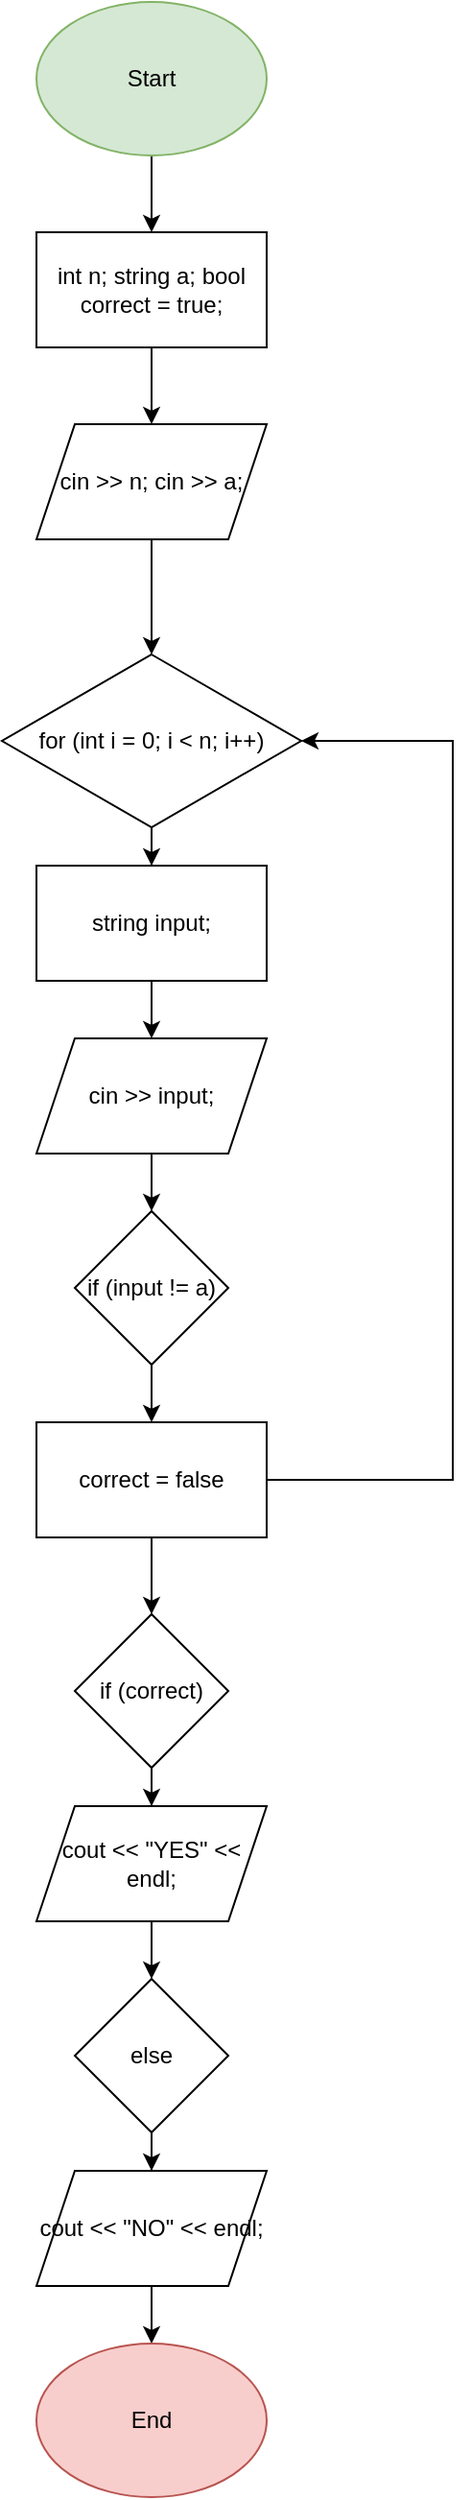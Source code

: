 <mxfile version="24.9.3">
  <diagram name="Сторінка-1" id="jXbTUD86LVRf5jN5GR6P">
    <mxGraphModel grid="1" page="1" gridSize="10" guides="1" tooltips="1" connect="1" arrows="1" fold="1" pageScale="1" pageWidth="827" pageHeight="1169" math="0" shadow="0">
      <root>
        <mxCell id="0" />
        <mxCell id="1" parent="0" />
        <mxCell id="UN4iStNIe70_2WzSZmwD-2" style="edgeStyle=orthogonalEdgeStyle;rounded=0;orthogonalLoop=1;jettySize=auto;html=1;" edge="1" parent="1" source="UN4iStNIe70_2WzSZmwD-1" target="UN4iStNIe70_2WzSZmwD-3">
          <mxGeometry relative="1" as="geometry">
            <mxPoint x="414" y="-580" as="targetPoint" />
          </mxGeometry>
        </mxCell>
        <mxCell id="UN4iStNIe70_2WzSZmwD-1" value="Start" style="ellipse;whiteSpace=wrap;html=1;fillColor=#d5e8d4;strokeColor=#82b366;" vertex="1" parent="1">
          <mxGeometry x="354" y="-730" width="120" height="80" as="geometry" />
        </mxCell>
        <mxCell id="UN4iStNIe70_2WzSZmwD-4" style="edgeStyle=orthogonalEdgeStyle;rounded=0;orthogonalLoop=1;jettySize=auto;html=1;" edge="1" parent="1" source="UN4iStNIe70_2WzSZmwD-3" target="UN4iStNIe70_2WzSZmwD-5">
          <mxGeometry relative="1" as="geometry">
            <mxPoint x="414" y="-500" as="targetPoint" />
          </mxGeometry>
        </mxCell>
        <mxCell id="UN4iStNIe70_2WzSZmwD-3" value="int n; string a; bool correct = true;" style="rounded=0;whiteSpace=wrap;html=1;" vertex="1" parent="1">
          <mxGeometry x="354" y="-610" width="120" height="60" as="geometry" />
        </mxCell>
        <mxCell id="UN4iStNIe70_2WzSZmwD-6" style="edgeStyle=orthogonalEdgeStyle;rounded=0;orthogonalLoop=1;jettySize=auto;html=1;" edge="1" parent="1" source="UN4iStNIe70_2WzSZmwD-5" target="UN4iStNIe70_2WzSZmwD-8">
          <mxGeometry relative="1" as="geometry">
            <mxPoint x="414" y="-430" as="targetPoint" />
          </mxGeometry>
        </mxCell>
        <mxCell id="UN4iStNIe70_2WzSZmwD-5" value="cin &gt;&gt; n; cin &gt;&gt; a;" style="shape=parallelogram;perimeter=parallelogramPerimeter;whiteSpace=wrap;html=1;fixedSize=1;" vertex="1" parent="1">
          <mxGeometry x="354" y="-510" width="120" height="60" as="geometry" />
        </mxCell>
        <mxCell id="UN4iStNIe70_2WzSZmwD-9" style="edgeStyle=orthogonalEdgeStyle;rounded=0;orthogonalLoop=1;jettySize=auto;html=1;" edge="1" parent="1" source="UN4iStNIe70_2WzSZmwD-8" target="UN4iStNIe70_2WzSZmwD-10">
          <mxGeometry relative="1" as="geometry">
            <mxPoint x="414" y="-250" as="targetPoint" />
          </mxGeometry>
        </mxCell>
        <mxCell id="UN4iStNIe70_2WzSZmwD-8" value="for (int i = 0; i &lt; n; i++)" style="rhombus;whiteSpace=wrap;html=1;" vertex="1" parent="1">
          <mxGeometry x="336" y="-390" width="156" height="90" as="geometry" />
        </mxCell>
        <mxCell id="UN4iStNIe70_2WzSZmwD-12" value="" style="edgeStyle=orthogonalEdgeStyle;rounded=0;orthogonalLoop=1;jettySize=auto;html=1;" edge="1" parent="1" source="UN4iStNIe70_2WzSZmwD-10" target="UN4iStNIe70_2WzSZmwD-11">
          <mxGeometry relative="1" as="geometry" />
        </mxCell>
        <mxCell id="UN4iStNIe70_2WzSZmwD-10" value="string input;" style="rounded=0;whiteSpace=wrap;html=1;" vertex="1" parent="1">
          <mxGeometry x="354" y="-280" width="120" height="60" as="geometry" />
        </mxCell>
        <mxCell id="UN4iStNIe70_2WzSZmwD-14" style="edgeStyle=orthogonalEdgeStyle;rounded=0;orthogonalLoop=1;jettySize=auto;html=1;entryX=0.5;entryY=0;entryDx=0;entryDy=0;" edge="1" parent="1" source="UN4iStNIe70_2WzSZmwD-11" target="UN4iStNIe70_2WzSZmwD-13">
          <mxGeometry relative="1" as="geometry" />
        </mxCell>
        <mxCell id="UN4iStNIe70_2WzSZmwD-11" value="cin &gt;&gt; input;" style="shape=parallelogram;perimeter=parallelogramPerimeter;whiteSpace=wrap;html=1;fixedSize=1;rounded=0;" vertex="1" parent="1">
          <mxGeometry x="354" y="-190" width="120" height="60" as="geometry" />
        </mxCell>
        <mxCell id="UN4iStNIe70_2WzSZmwD-15" style="edgeStyle=orthogonalEdgeStyle;rounded=0;orthogonalLoop=1;jettySize=auto;html=1;" edge="1" parent="1" source="UN4iStNIe70_2WzSZmwD-13" target="UN4iStNIe70_2WzSZmwD-16">
          <mxGeometry relative="1" as="geometry">
            <mxPoint x="414" y="20" as="targetPoint" />
          </mxGeometry>
        </mxCell>
        <mxCell id="UN4iStNIe70_2WzSZmwD-13" value="if (input != a)" style="rhombus;whiteSpace=wrap;html=1;" vertex="1" parent="1">
          <mxGeometry x="374" y="-100" width="80" height="80" as="geometry" />
        </mxCell>
        <mxCell id="UN4iStNIe70_2WzSZmwD-17" style="edgeStyle=orthogonalEdgeStyle;rounded=0;orthogonalLoop=1;jettySize=auto;html=1;entryX=1;entryY=0.5;entryDx=0;entryDy=0;" edge="1" parent="1" source="UN4iStNIe70_2WzSZmwD-16" target="UN4iStNIe70_2WzSZmwD-8">
          <mxGeometry relative="1" as="geometry">
            <mxPoint x="570" y="-350" as="targetPoint" />
            <Array as="points">
              <mxPoint x="571" y="40" />
              <mxPoint x="571" y="-345" />
            </Array>
          </mxGeometry>
        </mxCell>
        <mxCell id="UN4iStNIe70_2WzSZmwD-18" style="edgeStyle=orthogonalEdgeStyle;rounded=0;orthogonalLoop=1;jettySize=auto;html=1;" edge="1" parent="1" source="UN4iStNIe70_2WzSZmwD-16" target="UN4iStNIe70_2WzSZmwD-19">
          <mxGeometry relative="1" as="geometry">
            <mxPoint x="414" y="140" as="targetPoint" />
          </mxGeometry>
        </mxCell>
        <mxCell id="UN4iStNIe70_2WzSZmwD-16" value="correct = false" style="rounded=0;whiteSpace=wrap;html=1;" vertex="1" parent="1">
          <mxGeometry x="354" y="10" width="120" height="60" as="geometry" />
        </mxCell>
        <mxCell id="UN4iStNIe70_2WzSZmwD-20" style="edgeStyle=orthogonalEdgeStyle;rounded=0;orthogonalLoop=1;jettySize=auto;html=1;" edge="1" parent="1" source="UN4iStNIe70_2WzSZmwD-19" target="UN4iStNIe70_2WzSZmwD-21">
          <mxGeometry relative="1" as="geometry">
            <mxPoint x="414" y="240" as="targetPoint" />
          </mxGeometry>
        </mxCell>
        <mxCell id="UN4iStNIe70_2WzSZmwD-19" value="if (correct)" style="rhombus;whiteSpace=wrap;html=1;" vertex="1" parent="1">
          <mxGeometry x="374" y="110" width="80" height="80" as="geometry" />
        </mxCell>
        <mxCell id="UN4iStNIe70_2WzSZmwD-22" style="edgeStyle=orthogonalEdgeStyle;rounded=0;orthogonalLoop=1;jettySize=auto;html=1;" edge="1" parent="1" source="UN4iStNIe70_2WzSZmwD-21" target="UN4iStNIe70_2WzSZmwD-23">
          <mxGeometry relative="1" as="geometry">
            <mxPoint x="414" y="330" as="targetPoint" />
          </mxGeometry>
        </mxCell>
        <mxCell id="UN4iStNIe70_2WzSZmwD-21" value="cout &lt;&lt; &quot;YES&quot; &lt;&lt; endl;" style="shape=parallelogram;perimeter=parallelogramPerimeter;whiteSpace=wrap;html=1;fixedSize=1;" vertex="1" parent="1">
          <mxGeometry x="354" y="210" width="120" height="60" as="geometry" />
        </mxCell>
        <mxCell id="UN4iStNIe70_2WzSZmwD-24" style="edgeStyle=orthogonalEdgeStyle;rounded=0;orthogonalLoop=1;jettySize=auto;html=1;" edge="1" parent="1" source="UN4iStNIe70_2WzSZmwD-23" target="UN4iStNIe70_2WzSZmwD-25">
          <mxGeometry relative="1" as="geometry">
            <mxPoint x="414" y="420" as="targetPoint" />
          </mxGeometry>
        </mxCell>
        <mxCell id="UN4iStNIe70_2WzSZmwD-23" value="else" style="rhombus;whiteSpace=wrap;html=1;" vertex="1" parent="1">
          <mxGeometry x="374" y="300" width="80" height="80" as="geometry" />
        </mxCell>
        <mxCell id="UN4iStNIe70_2WzSZmwD-26" style="edgeStyle=orthogonalEdgeStyle;rounded=0;orthogonalLoop=1;jettySize=auto;html=1;" edge="1" parent="1" source="UN4iStNIe70_2WzSZmwD-25" target="UN4iStNIe70_2WzSZmwD-27">
          <mxGeometry relative="1" as="geometry">
            <mxPoint x="414" y="500" as="targetPoint" />
          </mxGeometry>
        </mxCell>
        <mxCell id="UN4iStNIe70_2WzSZmwD-25" value="cout &lt;&lt; &quot;NO&quot; &lt;&lt; endl;" style="shape=parallelogram;perimeter=parallelogramPerimeter;whiteSpace=wrap;html=1;fixedSize=1;" vertex="1" parent="1">
          <mxGeometry x="354" y="400" width="120" height="60" as="geometry" />
        </mxCell>
        <mxCell id="UN4iStNIe70_2WzSZmwD-27" value="End" style="ellipse;whiteSpace=wrap;html=1;fillColor=#f8cecc;strokeColor=#b85450;" vertex="1" parent="1">
          <mxGeometry x="354" y="490" width="120" height="80" as="geometry" />
        </mxCell>
      </root>
    </mxGraphModel>
  </diagram>
</mxfile>
